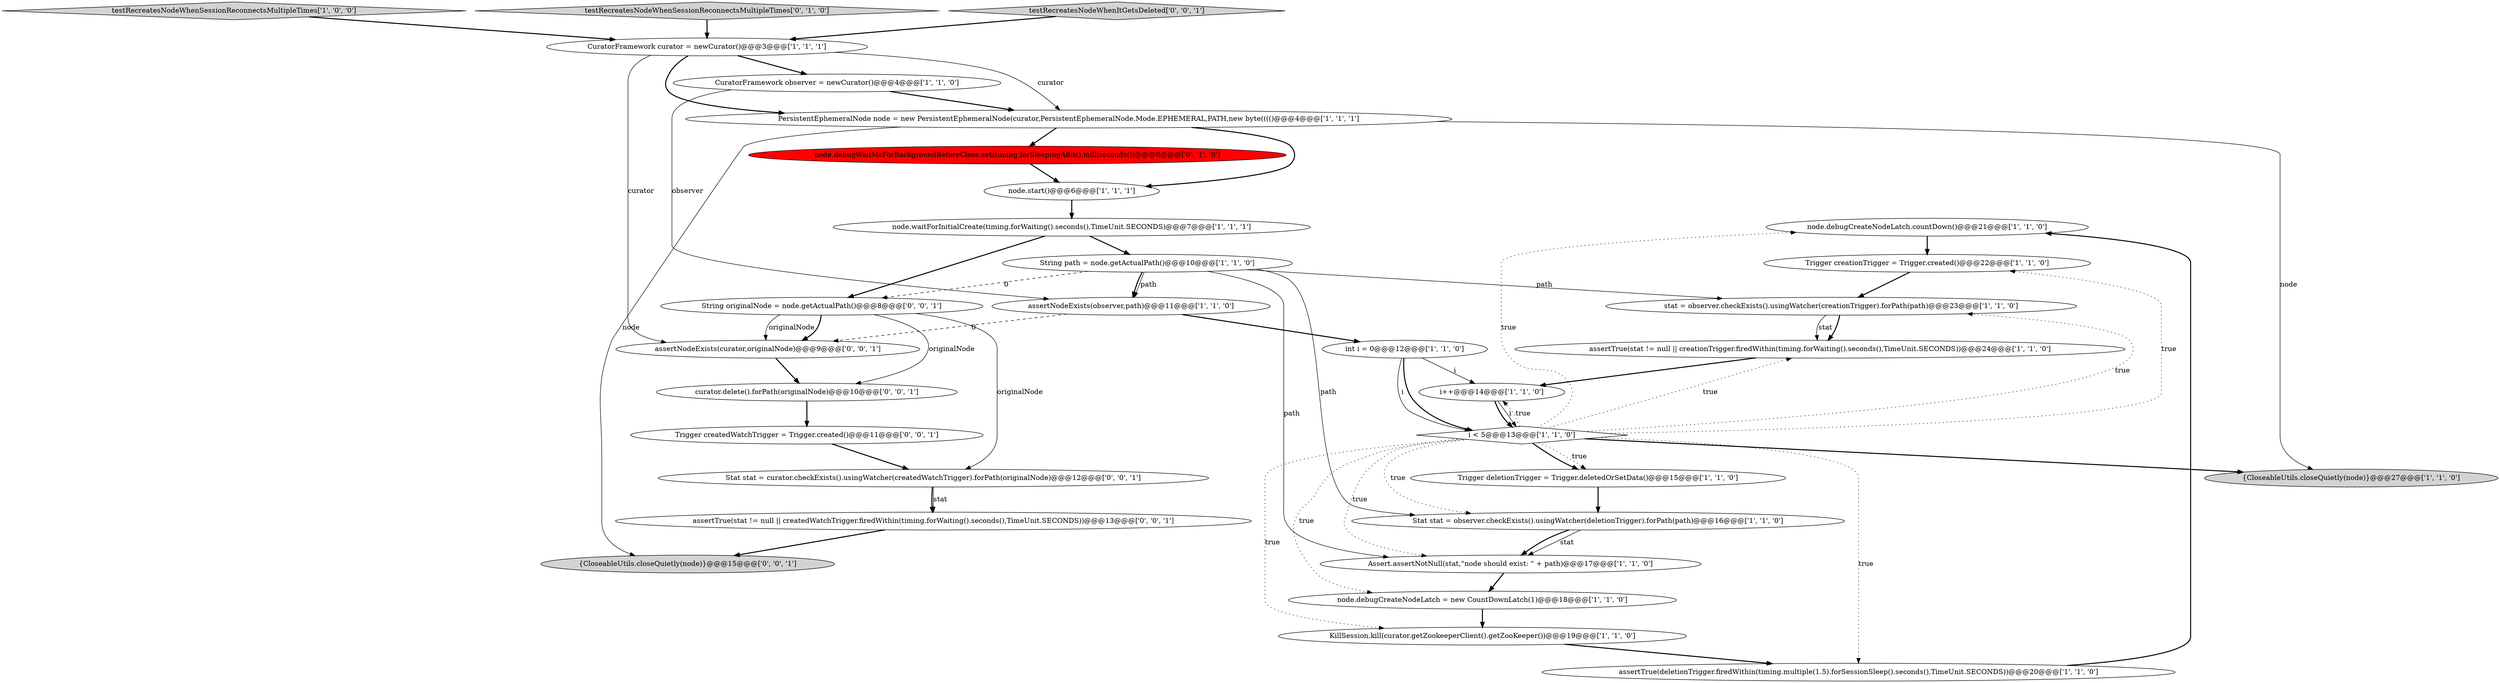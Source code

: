 digraph {
2 [style = filled, label = "node.debugCreateNodeLatch.countDown()@@@21@@@['1', '1', '0']", fillcolor = white, shape = ellipse image = "AAA0AAABBB1BBB"];
4 [style = filled, label = "String path = node.getActualPath()@@@10@@@['1', '1', '0']", fillcolor = white, shape = ellipse image = "AAA0AAABBB1BBB"];
7 [style = filled, label = "assertTrue(deletionTrigger.firedWithin(timing.multiple(1.5).forSessionSleep().seconds(),TimeUnit.SECONDS))@@@20@@@['1', '1', '0']", fillcolor = white, shape = ellipse image = "AAA0AAABBB1BBB"];
16 [style = filled, label = "Assert.assertNotNull(stat,\"node should exist: \" + path)@@@17@@@['1', '1', '0']", fillcolor = white, shape = ellipse image = "AAA0AAABBB1BBB"];
27 [style = filled, label = "curator.delete().forPath(originalNode)@@@10@@@['0', '0', '1']", fillcolor = white, shape = ellipse image = "AAA0AAABBB3BBB"];
1 [style = filled, label = "{CloseableUtils.closeQuietly(node)}@@@27@@@['1', '1', '0']", fillcolor = lightgray, shape = ellipse image = "AAA0AAABBB1BBB"];
21 [style = filled, label = "Trigger deletionTrigger = Trigger.deletedOrSetData()@@@15@@@['1', '1', '0']", fillcolor = white, shape = ellipse image = "AAA0AAABBB1BBB"];
24 [style = filled, label = "assertNodeExists(curator,originalNode)@@@9@@@['0', '0', '1']", fillcolor = white, shape = ellipse image = "AAA0AAABBB3BBB"];
20 [style = filled, label = "i < 5@@@13@@@['1', '1', '0']", fillcolor = white, shape = diamond image = "AAA0AAABBB1BBB"];
9 [style = filled, label = "Stat stat = observer.checkExists().usingWatcher(deletionTrigger).forPath(path)@@@16@@@['1', '1', '0']", fillcolor = white, shape = ellipse image = "AAA0AAABBB1BBB"];
29 [style = filled, label = "String originalNode = node.getActualPath()@@@8@@@['0', '0', '1']", fillcolor = white, shape = ellipse image = "AAA0AAABBB3BBB"];
28 [style = filled, label = "Trigger createdWatchTrigger = Trigger.created()@@@11@@@['0', '0', '1']", fillcolor = white, shape = ellipse image = "AAA0AAABBB3BBB"];
17 [style = filled, label = "CuratorFramework observer = newCurator()@@@4@@@['1', '1', '0']", fillcolor = white, shape = ellipse image = "AAA0AAABBB1BBB"];
14 [style = filled, label = "stat = observer.checkExists().usingWatcher(creationTrigger).forPath(path)@@@23@@@['1', '1', '0']", fillcolor = white, shape = ellipse image = "AAA0AAABBB1BBB"];
30 [style = filled, label = "{CloseableUtils.closeQuietly(node)}@@@15@@@['0', '0', '1']", fillcolor = lightgray, shape = ellipse image = "AAA0AAABBB3BBB"];
8 [style = filled, label = "assertTrue(stat != null || creationTrigger.firedWithin(timing.forWaiting().seconds(),TimeUnit.SECONDS))@@@24@@@['1', '1', '0']", fillcolor = white, shape = ellipse image = "AAA0AAABBB1BBB"];
10 [style = filled, label = "testRecreatesNodeWhenSessionReconnectsMultipleTimes['1', '0', '0']", fillcolor = lightgray, shape = diamond image = "AAA0AAABBB1BBB"];
19 [style = filled, label = "int i = 0@@@12@@@['1', '1', '0']", fillcolor = white, shape = ellipse image = "AAA0AAABBB1BBB"];
22 [style = filled, label = "testRecreatesNodeWhenSessionReconnectsMultipleTimes['0', '1', '0']", fillcolor = lightgray, shape = diamond image = "AAA0AAABBB2BBB"];
11 [style = filled, label = "Trigger creationTrigger = Trigger.created()@@@22@@@['1', '1', '0']", fillcolor = white, shape = ellipse image = "AAA0AAABBB1BBB"];
0 [style = filled, label = "assertNodeExists(observer,path)@@@11@@@['1', '1', '0']", fillcolor = white, shape = ellipse image = "AAA0AAABBB1BBB"];
31 [style = filled, label = "Stat stat = curator.checkExists().usingWatcher(createdWatchTrigger).forPath(originalNode)@@@12@@@['0', '0', '1']", fillcolor = white, shape = ellipse image = "AAA0AAABBB3BBB"];
12 [style = filled, label = "PersistentEphemeralNode node = new PersistentEphemeralNode(curator,PersistentEphemeralNode.Mode.EPHEMERAL,PATH,new byte(((()@@@4@@@['1', '1', '1']", fillcolor = white, shape = ellipse image = "AAA0AAABBB1BBB"];
23 [style = filled, label = "node.debugWaitMsForBackgroundBeforeClose.set(timing.forSleepingABit().milliseconds())@@@6@@@['0', '1', '0']", fillcolor = red, shape = ellipse image = "AAA1AAABBB2BBB"];
6 [style = filled, label = "KillSession.kill(curator.getZookeeperClient().getZooKeeper())@@@19@@@['1', '1', '0']", fillcolor = white, shape = ellipse image = "AAA0AAABBB1BBB"];
13 [style = filled, label = "node.debugCreateNodeLatch = new CountDownLatch(1)@@@18@@@['1', '1', '0']", fillcolor = white, shape = ellipse image = "AAA0AAABBB1BBB"];
3 [style = filled, label = "node.start()@@@6@@@['1', '1', '1']", fillcolor = white, shape = ellipse image = "AAA0AAABBB1BBB"];
18 [style = filled, label = "i++@@@14@@@['1', '1', '0']", fillcolor = white, shape = ellipse image = "AAA0AAABBB1BBB"];
25 [style = filled, label = "testRecreatesNodeWhenItGetsDeleted['0', '0', '1']", fillcolor = lightgray, shape = diamond image = "AAA0AAABBB3BBB"];
26 [style = filled, label = "assertTrue(stat != null || createdWatchTrigger.firedWithin(timing.forWaiting().seconds(),TimeUnit.SECONDS))@@@13@@@['0', '0', '1']", fillcolor = white, shape = ellipse image = "AAA0AAABBB3BBB"];
15 [style = filled, label = "CuratorFramework curator = newCurator()@@@3@@@['1', '1', '1']", fillcolor = white, shape = ellipse image = "AAA0AAABBB1BBB"];
5 [style = filled, label = "node.waitForInitialCreate(timing.forWaiting().seconds(),TimeUnit.SECONDS)@@@7@@@['1', '1', '1']", fillcolor = white, shape = ellipse image = "AAA0AAABBB1BBB"];
5->29 [style = bold, label=""];
16->13 [style = bold, label=""];
22->15 [style = bold, label=""];
10->15 [style = bold, label=""];
4->9 [style = solid, label="path"];
20->9 [style = dotted, label="true"];
20->11 [style = dotted, label="true"];
11->14 [style = bold, label=""];
0->19 [style = bold, label=""];
29->31 [style = solid, label="originalNode"];
8->18 [style = bold, label=""];
20->8 [style = dotted, label="true"];
19->20 [style = bold, label=""];
27->28 [style = bold, label=""];
28->31 [style = bold, label=""];
9->16 [style = solid, label="stat"];
20->14 [style = dotted, label="true"];
4->16 [style = solid, label="path"];
23->3 [style = bold, label=""];
18->20 [style = solid, label="i"];
15->24 [style = solid, label="curator"];
12->30 [style = solid, label="node"];
29->27 [style = solid, label="originalNode"];
20->1 [style = bold, label=""];
20->21 [style = dotted, label="true"];
20->7 [style = dotted, label="true"];
31->26 [style = solid, label="stat"];
9->16 [style = bold, label=""];
20->16 [style = dotted, label="true"];
4->0 [style = bold, label=""];
26->30 [style = bold, label=""];
20->21 [style = bold, label=""];
19->20 [style = solid, label="i"];
18->20 [style = bold, label=""];
15->17 [style = bold, label=""];
3->5 [style = bold, label=""];
17->12 [style = bold, label=""];
21->9 [style = bold, label=""];
31->26 [style = bold, label=""];
19->18 [style = solid, label="i"];
7->2 [style = bold, label=""];
17->0 [style = solid, label="observer"];
5->4 [style = bold, label=""];
15->12 [style = solid, label="curator"];
25->15 [style = bold, label=""];
20->18 [style = dotted, label="true"];
0->24 [style = dashed, label="0"];
20->2 [style = dotted, label="true"];
20->13 [style = dotted, label="true"];
14->8 [style = bold, label=""];
12->3 [style = bold, label=""];
12->23 [style = bold, label=""];
15->12 [style = bold, label=""];
4->0 [style = solid, label="path"];
13->6 [style = bold, label=""];
29->24 [style = solid, label="originalNode"];
6->7 [style = bold, label=""];
12->1 [style = solid, label="node"];
29->24 [style = bold, label=""];
4->29 [style = dashed, label="0"];
24->27 [style = bold, label=""];
2->11 [style = bold, label=""];
20->6 [style = dotted, label="true"];
4->14 [style = solid, label="path"];
14->8 [style = solid, label="stat"];
}
